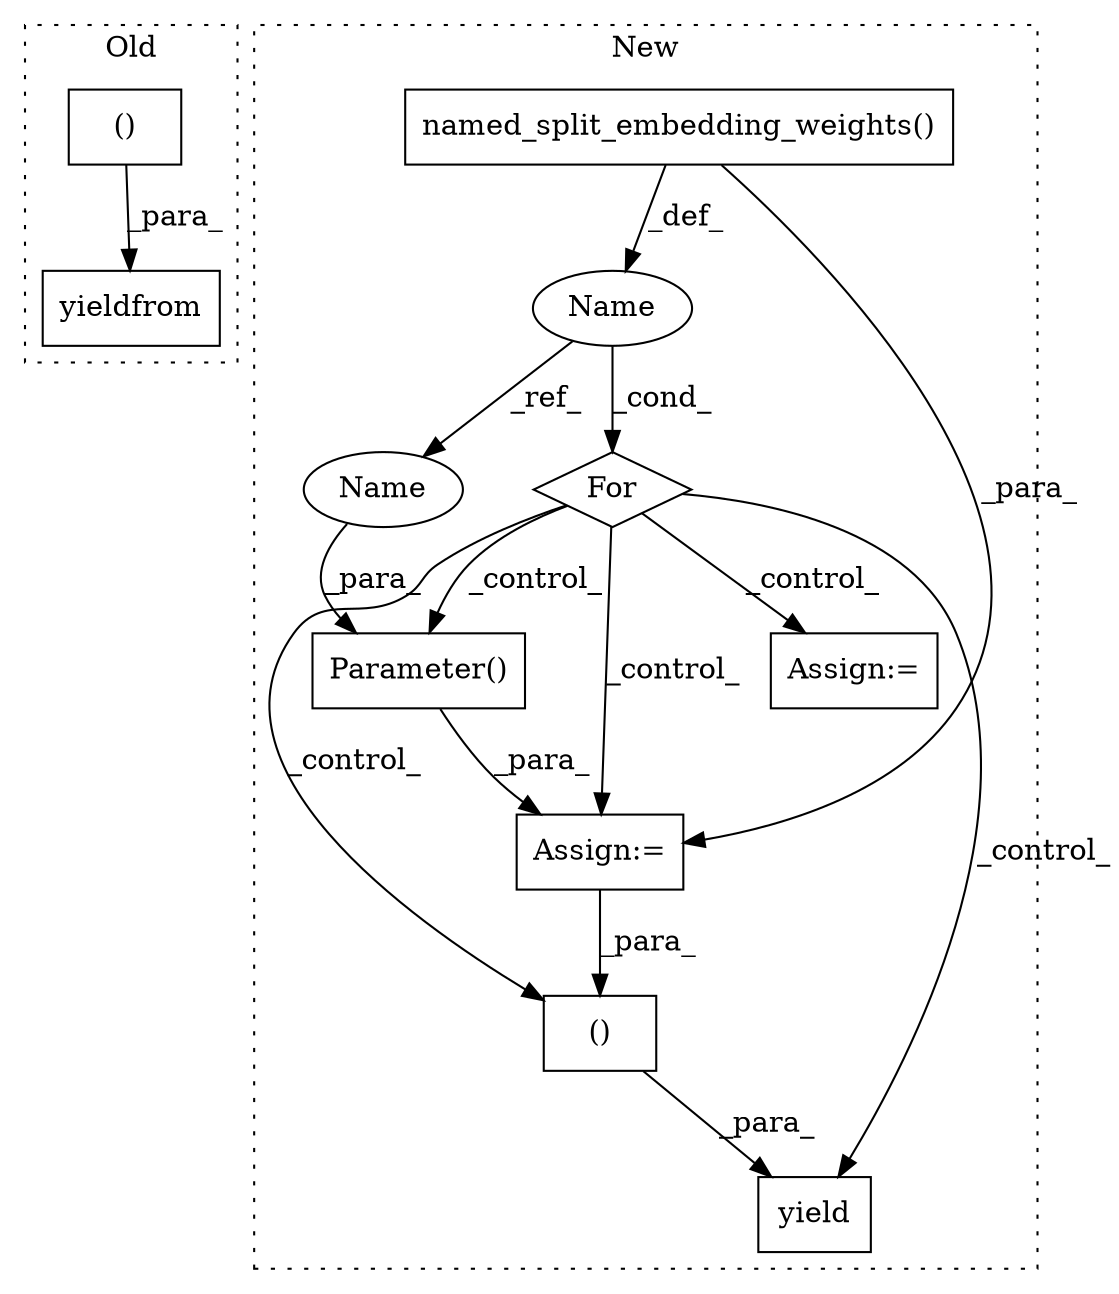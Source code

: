 digraph G {
subgraph cluster0 {
1 [label="()" a="54" s="15994" l="2" shape="box"];
5 [label="yieldfrom" a="77" s="15983" l="11" shape="box"];
label = "Old";
style="dotted";
}
subgraph cluster1 {
2 [label="named_split_embedding_weights()" a="75" s="16000,16081" l="48,10" shape="box"];
3 [label="Parameter()" a="75" s="16187,16206" l="13,1" shape="box"];
4 [label="()" a="54" s="16303" l="7" shape="box"];
6 [label="yield" a="105" s="16293" l="6" shape="box"];
7 [label="Name" a="87" s="15990" l="6" shape="ellipse"];
8 [label="For" a="107" s="15980,16091" l="4,88" shape="diamond"];
9 [label="Assign:=" a="68" s="16184" l="3" shape="box"];
10 [label="Assign:=" a="68" s="16273" l="3" shape="box"];
11 [label="Name" a="87" s="16200" l="6" shape="ellipse"];
label = "New";
style="dotted";
}
1 -> 5 [label="_para_"];
2 -> 7 [label="_def_"];
2 -> 9 [label="_para_"];
3 -> 9 [label="_para_"];
4 -> 6 [label="_para_"];
7 -> 8 [label="_cond_"];
7 -> 11 [label="_ref_"];
8 -> 6 [label="_control_"];
8 -> 3 [label="_control_"];
8 -> 4 [label="_control_"];
8 -> 10 [label="_control_"];
8 -> 9 [label="_control_"];
9 -> 4 [label="_para_"];
11 -> 3 [label="_para_"];
}